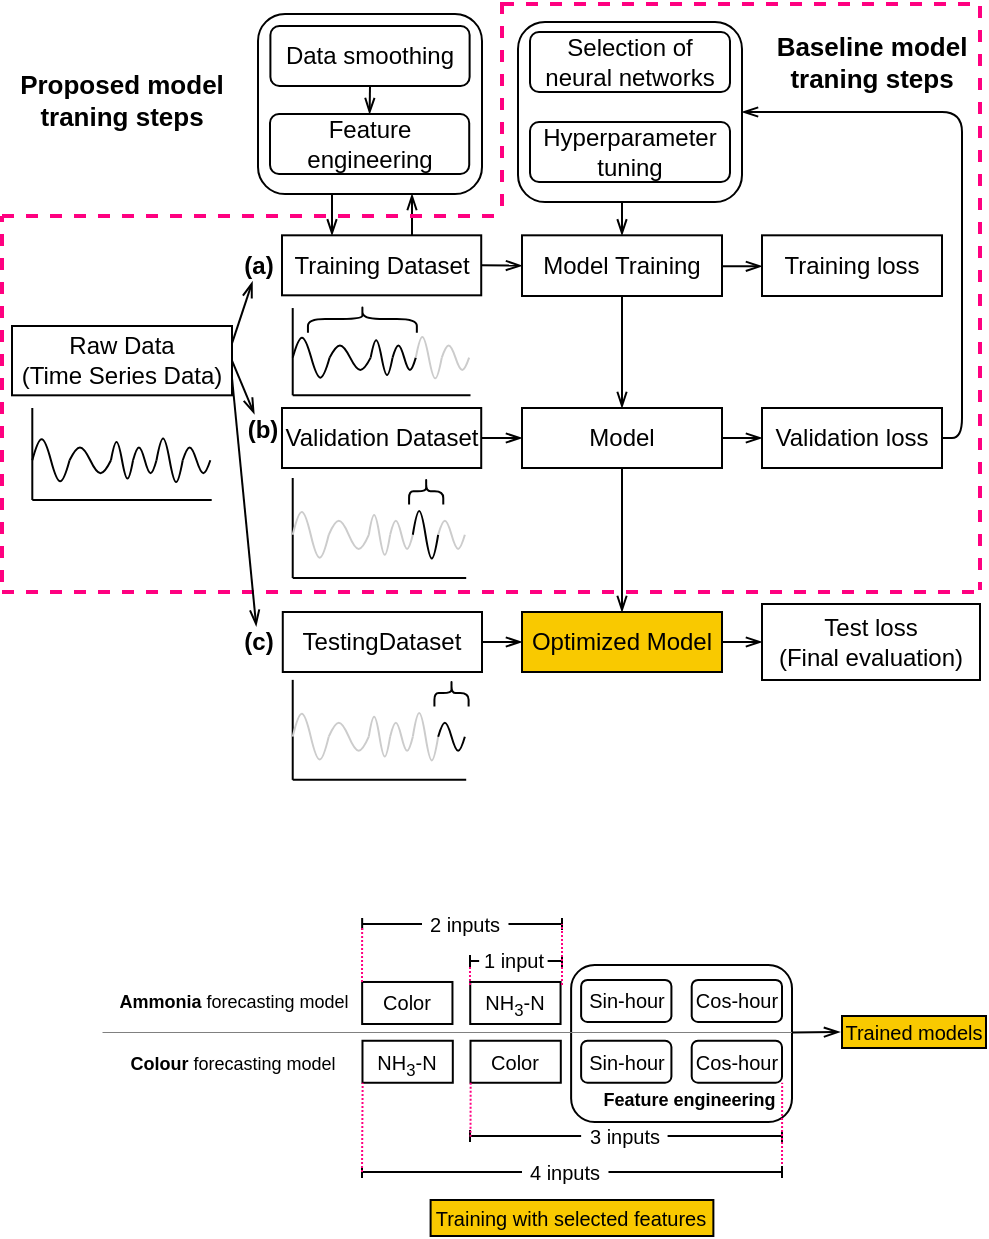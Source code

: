 <mxfile>
    <diagram id="SH4pBPP4Saam_mVnqLZr" name="Page-1">
        <mxGraphModel dx="720" dy="537" grid="0" gridSize="10" guides="1" tooltips="1" connect="1" arrows="1" fold="1" page="1" pageScale="1" pageWidth="1169" pageHeight="827" background="#ffffff" math="0" shadow="0">
            <root>
                <mxCell id="0"/>
                <mxCell id="1" parent="0"/>
                <mxCell id="212" value="" style="rounded=1;whiteSpace=wrap;html=1;fontSize=9;fontColor=#000000;strokeColor=#000000;fillColor=none;" vertex="1" parent="1">
                    <mxGeometry x="314.56" y="604.5" width="110.44" height="78.5" as="geometry"/>
                </mxCell>
                <mxCell id="136" value="" style="rounded=1;whiteSpace=wrap;html=1;fontColor=#000000;strokeColor=#000000;fillColor=none;" parent="1" vertex="1">
                    <mxGeometry x="158" y="129" width="112" height="90" as="geometry"/>
                </mxCell>
                <mxCell id="137" value="" style="rounded=1;whiteSpace=wrap;html=1;fontColor=#000000;strokeColor=#000000;fillColor=none;" parent="1" vertex="1">
                    <mxGeometry x="288" y="133" width="112" height="90" as="geometry"/>
                </mxCell>
                <mxCell id="71" value="Selection of neural networks" style="whiteSpace=wrap;html=1;fontColor=#000000;strokeColor=#000000;fillColor=none;rounded=1;" parent="1" vertex="1">
                    <mxGeometry x="294" y="138" width="100" height="30" as="geometry"/>
                </mxCell>
                <mxCell id="85" value="&lt;p&gt;&lt;/p&gt;&lt;span style=&quot;line-height: 1.2&quot;&gt;Hyperparameter tuning&lt;br&gt;&lt;/span&gt;&lt;p&gt;&lt;/p&gt;" style="whiteSpace=wrap;html=1;fontColor=#000000;strokeColor=#000000;fillColor=none;align=center;rounded=1;" parent="1" vertex="1">
                    <mxGeometry x="294" y="183" width="100" height="30" as="geometry"/>
                </mxCell>
                <mxCell id="160" style="edgeStyle=none;html=1;exitX=0.5;exitY=1;exitDx=0;exitDy=0;entryX=0.5;entryY=0;entryDx=0;entryDy=0;fillColor=#a20025;strokeColor=#000000;endArrow=openThin;endFill=0;" parent="1" source="86" target="87" edge="1">
                    <mxGeometry relative="1" as="geometry"/>
                </mxCell>
                <mxCell id="86" value="Model Training" style="rounded=0;whiteSpace=wrap;html=1;fontColor=#000000;strokeColor=#000000;fillColor=none;" parent="1" vertex="1">
                    <mxGeometry x="290" y="239.66" width="100" height="30.34" as="geometry"/>
                </mxCell>
                <mxCell id="114" style="edgeStyle=none;html=1;exitX=1;exitY=0.5;exitDx=0;exitDy=0;entryX=0;entryY=0.5;entryDx=0;entryDy=0;fontColor=#000000;strokeColor=#000000;endArrow=openThin;endFill=0;" parent="1" source="87" target="88" edge="1">
                    <mxGeometry relative="1" as="geometry"/>
                </mxCell>
                <mxCell id="119" style="edgeStyle=none;html=1;exitX=0.5;exitY=1;exitDx=0;exitDy=0;entryX=0.5;entryY=0;entryDx=0;entryDy=0;fontColor=#000000;strokeColor=#000000;endArrow=openThin;endFill=0;" parent="1" source="87" target="118" edge="1">
                    <mxGeometry relative="1" as="geometry"/>
                </mxCell>
                <mxCell id="87" value="Model" style="rounded=0;whiteSpace=wrap;html=1;fontColor=#000000;strokeColor=#000000;fillColor=none;" parent="1" vertex="1">
                    <mxGeometry x="290" y="326" width="100" height="30" as="geometry"/>
                </mxCell>
                <mxCell id="117" style="edgeStyle=none;html=1;exitX=1;exitY=0.5;exitDx=0;exitDy=0;fontColor=#000000;strokeColor=#000000;endArrow=openThin;endFill=0;" parent="1" source="88" target="137" edge="1">
                    <mxGeometry relative="1" as="geometry">
                        <Array as="points">
                            <mxPoint x="510" y="341"/>
                            <mxPoint x="510" y="178"/>
                        </Array>
                        <mxPoint x="400" y="165" as="targetPoint"/>
                    </mxGeometry>
                </mxCell>
                <mxCell id="88" value="Validation loss" style="rounded=0;whiteSpace=wrap;html=1;fontColor=#000000;strokeColor=#000000;fillColor=none;" parent="1" vertex="1">
                    <mxGeometry x="410" y="326" width="90" height="30" as="geometry"/>
                </mxCell>
                <mxCell id="89" value="Training loss" style="rounded=0;whiteSpace=wrap;html=1;fontColor=#000000;strokeColor=#000000;fillColor=none;" parent="1" vertex="1">
                    <mxGeometry x="410" y="239.66" width="90" height="30.34" as="geometry"/>
                </mxCell>
                <mxCell id="99" value="" style="group" parent="1" vertex="1" connectable="0">
                    <mxGeometry x="175.36" y="361" width="88.89" height="50" as="geometry"/>
                </mxCell>
                <mxCell id="44" value="" style="endArrow=none;html=1;fontColor=#000000;strokeColor=#000000;" parent="99" edge="1">
                    <mxGeometry width="50" height="50" relative="1" as="geometry">
                        <mxPoint y="50" as="sourcePoint"/>
                        <mxPoint as="targetPoint"/>
                    </mxGeometry>
                </mxCell>
                <mxCell id="45" value="" style="endArrow=none;html=1;fontColor=#000000;strokeColor=#000000;" parent="99" edge="1">
                    <mxGeometry width="50" height="50" relative="1" as="geometry">
                        <mxPoint x="86.738" y="50" as="sourcePoint"/>
                        <mxPoint y="50" as="targetPoint"/>
                    </mxGeometry>
                </mxCell>
                <mxCell id="98" value="" style="group" parent="99" vertex="1" connectable="0">
                    <mxGeometry y="1.103" width="88.89" height="43.191" as="geometry"/>
                </mxCell>
                <mxCell id="46" value="" style="pointerEvents=1;verticalLabelPosition=bottom;shadow=0;dashed=0;align=center;html=1;verticalAlign=top;shape=mxgraph.electrical.waveforms.sine_wave;fontColor=#000000;strokeColor=#CCCCCC;fillColor=none;" parent="98" vertex="1">
                    <mxGeometry y="12.022" width="18.015" height="30.625" as="geometry"/>
                </mxCell>
                <mxCell id="47" value="" style="pointerEvents=1;verticalLabelPosition=bottom;shadow=0;dashed=0;align=center;html=1;verticalAlign=top;shape=mxgraph.electrical.waveforms.sine_wave;fontColor=#000000;strokeColor=#CCCCCC;fillColor=none;" parent="98" vertex="1">
                    <mxGeometry x="18.015" y="17.959" width="20.017" height="18.75" as="geometry"/>
                </mxCell>
                <mxCell id="48" value="" style="pointerEvents=1;verticalLabelPosition=bottom;shadow=0;dashed=0;align=center;html=1;verticalAlign=top;shape=mxgraph.electrical.waveforms.sine_wave;fontColor=#000000;strokeColor=#CCCCCC;fillColor=none;" parent="98" vertex="1">
                    <mxGeometry x="38.031" y="14.053" width="10.675" height="26.562" as="geometry"/>
                </mxCell>
                <mxCell id="49" value="" style="pointerEvents=1;verticalLabelPosition=bottom;shadow=0;dashed=0;align=center;html=1;verticalAlign=top;shape=mxgraph.electrical.waveforms.sine_wave;fontColor=#000000;strokeColor=#CCCCCC;fillColor=none;" parent="98" vertex="1">
                    <mxGeometry x="48.707" y="17.959" width="11.343" height="18.75" as="geometry"/>
                </mxCell>
                <mxCell id="50" value="" style="pointerEvents=1;verticalLabelPosition=bottom;shadow=0;dashed=0;align=center;html=1;verticalAlign=top;shape=mxgraph.electrical.waveforms.sine_wave;fontColor=#000000;strokeColor=#000000;fillColor=none;" parent="98" vertex="1">
                    <mxGeometry x="60.05" y="11.472" width="12.677" height="31.719" as="geometry"/>
                </mxCell>
                <mxCell id="51" value="" style="pointerEvents=1;verticalLabelPosition=bottom;shadow=0;dashed=0;align=center;html=1;verticalAlign=top;shape=mxgraph.electrical.waveforms.sine_wave;fontColor=#000000;strokeColor=#CCCCCC;fillColor=none;" parent="98" vertex="1">
                    <mxGeometry x="72.727" y="17.959" width="13.344" height="18.75" as="geometry"/>
                </mxCell>
                <mxCell id="57" value="" style="shape=curlyBracket;whiteSpace=wrap;html=1;rounded=1;fontColor=#000000;strokeColor=#000000;fillColor=none;rotation=90;" parent="98" vertex="1">
                    <mxGeometry x="60.054" y="-3.037" width="13.344" height="17.094" as="geometry"/>
                </mxCell>
                <mxCell id="101" value="" style="group" parent="1" vertex="1" connectable="0">
                    <mxGeometry x="170.0" y="239.66" width="99.61" height="80" as="geometry"/>
                </mxCell>
                <mxCell id="73" value="" style="group" parent="101" vertex="1" connectable="0">
                    <mxGeometry x="5.36" y="20" width="88.89" height="60" as="geometry"/>
                </mxCell>
                <mxCell id="92" value="" style="group" parent="73" vertex="1" connectable="0">
                    <mxGeometry y="16.364" width="88.89" height="43.636" as="geometry"/>
                </mxCell>
                <mxCell id="26" value="" style="endArrow=none;html=1;fontColor=#000000;strokeColor=#000000;" parent="92" edge="1">
                    <mxGeometry width="50" height="50" relative="1" as="geometry">
                        <mxPoint y="43.636" as="sourcePoint"/>
                        <mxPoint y="1.938e-15" as="targetPoint"/>
                    </mxGeometry>
                </mxCell>
                <mxCell id="27" value="" style="endArrow=none;html=1;fontColor=#000000;strokeColor=#000000;" parent="92" edge="1">
                    <mxGeometry width="50" height="50" relative="1" as="geometry">
                        <mxPoint x="88.89" y="43.636" as="sourcePoint"/>
                        <mxPoint y="43.636" as="targetPoint"/>
                    </mxGeometry>
                </mxCell>
                <mxCell id="37" value="" style="pointerEvents=1;verticalLabelPosition=bottom;shadow=0;dashed=0;align=center;html=1;verticalAlign=top;shape=mxgraph.electrical.waveforms.sine_wave;fontColor=#000000;strokeColor=#000000;fillColor=none;" parent="92" vertex="1">
                    <mxGeometry y="11.455" width="18.462" height="26.727" as="geometry"/>
                </mxCell>
                <mxCell id="39" value="" style="pointerEvents=1;verticalLabelPosition=bottom;shadow=0;dashed=0;align=center;html=1;verticalAlign=top;shape=mxgraph.electrical.waveforms.sine_wave;fontColor=#000000;strokeColor=#000000;fillColor=none;" parent="92" vertex="1">
                    <mxGeometry x="18.462" y="16.636" width="20.513" height="16.364" as="geometry"/>
                </mxCell>
                <mxCell id="40" value="" style="pointerEvents=1;verticalLabelPosition=bottom;shadow=0;dashed=0;align=center;html=1;verticalAlign=top;shape=mxgraph.electrical.waveforms.sine_wave;fontColor=#000000;strokeColor=#000000;fillColor=none;" parent="92" vertex="1">
                    <mxGeometry x="38.975" y="13.227" width="10.94" height="23.182" as="geometry"/>
                </mxCell>
                <mxCell id="41" value="" style="pointerEvents=1;verticalLabelPosition=bottom;shadow=0;dashed=0;align=center;html=1;verticalAlign=top;shape=mxgraph.electrical.waveforms.sine_wave;fontColor=#000000;strokeColor=#000000;fillColor=none;" parent="92" vertex="1">
                    <mxGeometry x="49.915" y="16.636" width="11.624" height="16.364" as="geometry"/>
                </mxCell>
                <mxCell id="42" value="" style="pointerEvents=1;verticalLabelPosition=bottom;shadow=0;dashed=0;align=center;html=1;verticalAlign=top;shape=mxgraph.electrical.waveforms.sine_wave;fontColor=#000000;strokeColor=#CCCCCC;fillColor=none;" parent="92" vertex="1">
                    <mxGeometry x="61.539" y="10.975" width="12.992" height="27.682" as="geometry"/>
                </mxCell>
                <mxCell id="43" value="" style="pointerEvents=1;verticalLabelPosition=bottom;shadow=0;dashed=0;align=center;html=1;verticalAlign=top;shape=mxgraph.electrical.waveforms.sine_wave;fontColor=#000000;strokeColor=#CCCCCC;fillColor=none;" parent="92" vertex="1">
                    <mxGeometry x="74.531" y="16.636" width="13.675" height="16.364" as="geometry"/>
                </mxCell>
                <mxCell id="55" value="" style="shape=curlyBracket;whiteSpace=wrap;html=1;rounded=1;fontColor=#000000;strokeColor=#000000;fillColor=none;rotation=90;" parent="92" vertex="1">
                    <mxGeometry x="28" y="-21.77" width="13.68" height="54.45" as="geometry"/>
                </mxCell>
                <mxCell id="96" value="Training Dataset" style="rounded=0;whiteSpace=wrap;html=1;fontColor=#000000;strokeColor=#000000;fillColor=none;" parent="101" vertex="1">
                    <mxGeometry width="99.61" height="30" as="geometry"/>
                </mxCell>
                <mxCell id="109" style="edgeStyle=none;html=1;exitX=1;exitY=0.5;exitDx=0;exitDy=0;entryX=0;entryY=0.5;entryDx=0;entryDy=0;fontColor=#000000;strokeColor=#000000;endArrow=openThin;endFill=0;" parent="1" source="103" target="87" edge="1">
                    <mxGeometry relative="1" as="geometry"/>
                </mxCell>
                <mxCell id="103" value="Validation Dataset" style="rounded=0;whiteSpace=wrap;html=1;fontColor=#000000;strokeColor=#000000;fillColor=none;" parent="1" vertex="1">
                    <mxGeometry x="170.0" y="326" width="99.61" height="30" as="geometry"/>
                </mxCell>
                <mxCell id="94" value="" style="group" parent="1" vertex="1" connectable="0">
                    <mxGeometry x="45.15" y="326" width="89.7" height="46" as="geometry"/>
                </mxCell>
                <mxCell id="58" value="" style="endArrow=none;html=1;fontColor=#000000;strokeColor=#000000;" parent="94" edge="1">
                    <mxGeometry width="50" height="50" relative="1" as="geometry">
                        <mxPoint y="46" as="sourcePoint"/>
                        <mxPoint as="targetPoint"/>
                    </mxGeometry>
                </mxCell>
                <mxCell id="59" value="" style="endArrow=none;html=1;fontColor=#000000;strokeColor=#000000;" parent="94" edge="1">
                    <mxGeometry width="50" height="50" relative="1" as="geometry">
                        <mxPoint x="89.7" y="46" as="sourcePoint"/>
                        <mxPoint y="46" as="targetPoint"/>
                    </mxGeometry>
                </mxCell>
                <mxCell id="60" value="" style="pointerEvents=1;verticalLabelPosition=bottom;shadow=0;dashed=0;align=center;html=1;verticalAlign=top;shape=mxgraph.electrical.waveforms.sine_wave;fontColor=#000000;strokeColor=#000000;fillColor=none;" parent="94" vertex="1">
                    <mxGeometry y="12.075" width="18.63" height="28.175" as="geometry"/>
                </mxCell>
                <mxCell id="61" value="" style="pointerEvents=1;verticalLabelPosition=bottom;shadow=0;dashed=0;align=center;html=1;verticalAlign=top;shape=mxgraph.electrical.waveforms.sine_wave;fontColor=#000000;strokeColor=#000000;fillColor=none;" parent="94" vertex="1">
                    <mxGeometry x="18.63" y="17.538" width="20.7" height="17.25" as="geometry"/>
                </mxCell>
                <mxCell id="62" value="" style="pointerEvents=1;verticalLabelPosition=bottom;shadow=0;dashed=0;align=center;html=1;verticalAlign=top;shape=mxgraph.electrical.waveforms.sine_wave;fontColor=#000000;strokeColor=#000000;fillColor=none;" parent="94" vertex="1">
                    <mxGeometry x="39.33" y="13.944" width="11.04" height="24.438" as="geometry"/>
                </mxCell>
                <mxCell id="63" value="" style="pointerEvents=1;verticalLabelPosition=bottom;shadow=0;dashed=0;align=center;html=1;verticalAlign=top;shape=mxgraph.electrical.waveforms.sine_wave;fontColor=#000000;strokeColor=#000000;fillColor=none;" parent="94" vertex="1">
                    <mxGeometry x="50.37" y="17.538" width="11.73" height="17.25" as="geometry"/>
                </mxCell>
                <mxCell id="64" value="" style="pointerEvents=1;verticalLabelPosition=bottom;shadow=0;dashed=0;align=center;html=1;verticalAlign=top;shape=mxgraph.electrical.waveforms.sine_wave;fontColor=#000000;strokeColor=#000000;fillColor=none;" parent="94" vertex="1">
                    <mxGeometry x="62.1" y="11.569" width="13.11" height="29.181" as="geometry"/>
                </mxCell>
                <mxCell id="65" value="" style="pointerEvents=1;verticalLabelPosition=bottom;shadow=0;dashed=0;align=center;html=1;verticalAlign=top;shape=mxgraph.electrical.waveforms.sine_wave;fontColor=#000000;strokeColor=#000000;fillColor=none;" parent="94" vertex="1">
                    <mxGeometry x="75.21" y="17.538" width="13.8" height="17.25" as="geometry"/>
                </mxCell>
                <mxCell id="106" style="edgeStyle=none;html=1;exitX=1;exitY=0.5;exitDx=0;exitDy=0;fontColor=#000000;strokeColor=#000000;endArrow=openThin;endFill=0;" parent="1" source="104" target="260" edge="1">
                    <mxGeometry relative="1" as="geometry"/>
                </mxCell>
                <mxCell id="107" style="edgeStyle=none;html=1;exitX=1;exitY=0.25;exitDx=0;exitDy=0;fontColor=#000000;strokeColor=#000000;endArrow=openThin;endFill=0;" parent="1" source="104" target="255" edge="1">
                    <mxGeometry relative="1" as="geometry"/>
                </mxCell>
                <mxCell id="104" value="&lt;span&gt;Raw Data&lt;/span&gt;&lt;br&gt;&lt;span&gt;(Time Series Data)&lt;/span&gt;" style="rounded=0;whiteSpace=wrap;html=1;fontColor=#000000;strokeColor=#000000;fillColor=none;" parent="1" vertex="1">
                    <mxGeometry x="35" y="285" width="110" height="34.66" as="geometry"/>
                </mxCell>
                <mxCell id="108" style="edgeStyle=none;html=1;exitX=1;exitY=0.5;exitDx=0;exitDy=0;entryX=0;entryY=0.5;entryDx=0;entryDy=0;fontColor=#000000;strokeColor=#000000;endArrow=openThin;endFill=0;" parent="1" source="96" target="86" edge="1">
                    <mxGeometry relative="1" as="geometry"/>
                </mxCell>
                <mxCell id="112" style="edgeStyle=none;html=1;entryX=0.5;entryY=0;entryDx=0;entryDy=0;fontColor=#000000;strokeColor=#000000;endArrow=openThin;endFill=0;" parent="1" target="86" edge="1">
                    <mxGeometry relative="1" as="geometry">
                        <mxPoint x="340" y="223" as="sourcePoint"/>
                    </mxGeometry>
                </mxCell>
                <mxCell id="118" value="Optimized Model" style="rounded=0;whiteSpace=wrap;html=1;fontColor=#000000;strokeColor=#000000;fillColor=#F9C900;" parent="1" vertex="1">
                    <mxGeometry x="290" y="428" width="100" height="30" as="geometry"/>
                </mxCell>
                <mxCell id="173" style="edgeStyle=none;html=1;exitX=0.5;exitY=1;exitDx=0;exitDy=0;entryX=0.5;entryY=0;entryDx=0;entryDy=0;fontSize=13;fontColor=#000000;strokeColor=#000000;strokeWidth=1;endArrow=openThin;endFill=0;" edge="1" parent="1" source="134" target="135">
                    <mxGeometry relative="1" as="geometry"/>
                </mxCell>
                <mxCell id="134" value="Data smoothing" style="rounded=1;whiteSpace=wrap;html=1;fontColor=#000000;strokeColor=#000000;fillColor=none;" parent="1" vertex="1">
                    <mxGeometry x="164.2" y="135" width="99.61" height="30" as="geometry"/>
                </mxCell>
                <mxCell id="135" value="Feature engineering" style="rounded=1;whiteSpace=wrap;html=1;fontColor=#000000;strokeColor=#000000;fillColor=none;" parent="1" vertex="1">
                    <mxGeometry x="164.0" y="179" width="99.61" height="30" as="geometry"/>
                </mxCell>
                <mxCell id="140" style="edgeStyle=none;html=1;entryX=0.5;entryY=0;entryDx=0;entryDy=0;fontColor=#000000;strokeColor=#000000;endArrow=openThin;endFill=0;" parent="1" edge="1">
                    <mxGeometry relative="1" as="geometry">
                        <mxPoint x="195" y="219" as="sourcePoint"/>
                        <mxPoint x="195" y="239.66" as="targetPoint"/>
                    </mxGeometry>
                </mxCell>
                <mxCell id="141" style="edgeStyle=none;html=1;entryX=0.5;entryY=0;entryDx=0;entryDy=0;fontColor=#000000;strokeColor=#000000;startArrow=openThin;startFill=0;endArrow=none;endFill=0;" parent="1" edge="1">
                    <mxGeometry relative="1" as="geometry">
                        <mxPoint x="235" y="219" as="sourcePoint"/>
                        <mxPoint x="235" y="239.66" as="targetPoint"/>
                    </mxGeometry>
                </mxCell>
                <mxCell id="142" value="&lt;font style=&quot;font-size: 10px&quot;&gt;Color&lt;/font&gt;" style="rounded=0;whiteSpace=wrap;html=1;fontColor=#000000;strokeColor=#000000;fillColor=none;" parent="1" vertex="1">
                    <mxGeometry x="210.08" y="612.99" width="45.15" height="21.01" as="geometry"/>
                </mxCell>
                <mxCell id="143" value="&lt;font style=&quot;font-size: 10px&quot;&gt;NH&lt;sub&gt;3&lt;/sub&gt;-N&lt;/font&gt;" style="rounded=0;whiteSpace=wrap;html=1;fontColor=#000000;strokeColor=#000000;fillColor=none;" parent="1" vertex="1">
                    <mxGeometry x="264.12" y="612.99" width="45.16" height="21.01" as="geometry"/>
                </mxCell>
                <mxCell id="144" value="&lt;font style=&quot;font-size: 10px&quot;&gt;Sin-hour&lt;/font&gt;" style="rounded=1;whiteSpace=wrap;html=1;fontColor=#000000;strokeColor=#000000;fillColor=none;" parent="1" vertex="1">
                    <mxGeometry x="319.56" y="611.99" width="45.15" height="21.01" as="geometry"/>
                </mxCell>
                <mxCell id="145" value="&lt;font style=&quot;font-size: 10px&quot;&gt;Cos-hour&lt;/font&gt;" style="rounded=1;whiteSpace=wrap;html=1;fontColor=#000000;strokeColor=#000000;fillColor=none;" parent="1" vertex="1">
                    <mxGeometry x="374.85" y="611.99" width="45.15" height="21.01" as="geometry"/>
                </mxCell>
                <mxCell id="157" value="&lt;font style=&quot;font-size: 10px&quot;&gt;Training with selected features&lt;/font&gt;" style="rounded=0;whiteSpace=wrap;html=1;fontColor=#000000;strokeColor=#000000;fillColor=#F9C900;" parent="1" vertex="1">
                    <mxGeometry x="244.3" y="722" width="141.39" height="18" as="geometry"/>
                </mxCell>
                <mxCell id="161" value="&lt;b&gt;&lt;font style=&quot;font-size: 13px&quot;&gt;Baseline model traning steps&lt;/font&gt;&lt;/b&gt;" style="rounded=0;whiteSpace=wrap;html=1;fontColor=#000000;strokeColor=none;fillColor=none;" vertex="1" parent="1">
                    <mxGeometry x="409.5" y="138" width="110" height="30" as="geometry"/>
                </mxCell>
                <mxCell id="163" value="" style="endArrow=none;html=1;fontColor=#000000;strokeColor=#FF0080;dashed=1;fillColor=#008a00;strokeWidth=2;" edge="1" parent="1">
                    <mxGeometry width="50" height="50" relative="1" as="geometry">
                        <mxPoint x="30" y="413" as="sourcePoint"/>
                        <mxPoint x="30" y="230" as="targetPoint"/>
                    </mxGeometry>
                </mxCell>
                <mxCell id="164" value="" style="endArrow=none;html=1;fontColor=#000000;strokeColor=#FF0080;dashed=1;fillColor=#008a00;strokeWidth=2;" edge="1" parent="1">
                    <mxGeometry width="50" height="50" relative="1" as="geometry">
                        <mxPoint x="30" y="418" as="sourcePoint"/>
                        <mxPoint x="520" y="418" as="targetPoint"/>
                    </mxGeometry>
                </mxCell>
                <mxCell id="165" value="" style="endArrow=none;html=1;fontColor=#000000;strokeColor=#FF0080;dashed=1;fillColor=#008a00;strokeWidth=2;" edge="1" parent="1">
                    <mxGeometry width="50" height="50" relative="1" as="geometry">
                        <mxPoint x="519" y="125" as="sourcePoint"/>
                        <mxPoint x="519" y="417" as="targetPoint"/>
                    </mxGeometry>
                </mxCell>
                <mxCell id="166" value="" style="endArrow=none;html=1;fontColor=#000000;strokeColor=#FF0080;dashed=1;fillColor=#008a00;strokeWidth=2;" edge="1" parent="1">
                    <mxGeometry width="50" height="50" relative="1" as="geometry">
                        <mxPoint x="280" y="124" as="sourcePoint"/>
                        <mxPoint x="520" y="124" as="targetPoint"/>
                    </mxGeometry>
                </mxCell>
                <mxCell id="167" value="" style="endArrow=none;html=1;fontColor=#000000;strokeColor=#FF0080;dashed=1;fillColor=#008a00;strokeWidth=2;" edge="1" parent="1">
                    <mxGeometry width="50" height="50" relative="1" as="geometry">
                        <mxPoint x="280" y="123" as="sourcePoint"/>
                        <mxPoint x="280" y="228" as="targetPoint"/>
                    </mxGeometry>
                </mxCell>
                <mxCell id="168" value="" style="endArrow=none;html=1;fontColor=#000000;strokeColor=#FF0080;dashed=1;fillColor=#008a00;strokeWidth=2;" edge="1" parent="1">
                    <mxGeometry width="50" height="50" relative="1" as="geometry">
                        <mxPoint x="30" y="230.0" as="sourcePoint"/>
                        <mxPoint x="280" y="230" as="targetPoint"/>
                    </mxGeometry>
                </mxCell>
                <mxCell id="176" style="edgeStyle=none;html=1;exitX=1;exitY=0.5;exitDx=0;exitDy=0;entryX=0;entryY=0.5;entryDx=0;entryDy=0;fontColor=#000000;strokeColor=#000000;endArrow=openThin;endFill=0;" edge="1" parent="1">
                    <mxGeometry relative="1" as="geometry">
                        <mxPoint x="390" y="255.17" as="sourcePoint"/>
                        <mxPoint x="410" y="255.17" as="targetPoint"/>
                    </mxGeometry>
                </mxCell>
                <mxCell id="185" value="&lt;b&gt;&lt;font style=&quot;font-size: 13px&quot;&gt;Proposed model traning steps&lt;/font&gt;&lt;/b&gt;" style="rounded=0;whiteSpace=wrap;html=1;fontColor=#000000;strokeColor=none;fillColor=none;" vertex="1" parent="1">
                    <mxGeometry x="35" y="157" width="110" height="30" as="geometry"/>
                </mxCell>
                <mxCell id="186" value="&lt;font style=&quot;font-size: 10px&quot;&gt;Color&lt;/font&gt;" style="rounded=0;whiteSpace=wrap;html=1;fontColor=#000000;strokeColor=#000000;fillColor=none;" vertex="1" parent="1">
                    <mxGeometry x="264.25" y="642.38" width="45.15" height="21" as="geometry"/>
                </mxCell>
                <mxCell id="187" value="&lt;font style=&quot;font-size: 10px&quot;&gt;NH&lt;sub&gt;3&lt;/sub&gt;-N&lt;/font&gt;" style="rounded=0;whiteSpace=wrap;html=1;fontColor=#000000;strokeColor=#000000;fillColor=none;" vertex="1" parent="1">
                    <mxGeometry x="210.24" y="642.38" width="45.16" height="21" as="geometry"/>
                </mxCell>
                <mxCell id="188" value="&lt;font style=&quot;font-size: 10px&quot;&gt;Sin-hour&lt;/font&gt;" style="rounded=1;whiteSpace=wrap;html=1;fontColor=#000000;strokeColor=#000000;fillColor=none;" vertex="1" parent="1">
                    <mxGeometry x="319.56" y="642.38" width="45.15" height="21" as="geometry"/>
                </mxCell>
                <mxCell id="189" value="&lt;font style=&quot;font-size: 10px&quot;&gt;Cos-hour&lt;/font&gt;" style="rounded=1;whiteSpace=wrap;html=1;fontColor=#000000;strokeColor=#000000;fillColor=none;" vertex="1" parent="1">
                    <mxGeometry x="374.85" y="642.38" width="45.15" height="21" as="geometry"/>
                </mxCell>
                <mxCell id="219" style="edgeStyle=none;html=1;exitX=0;exitY=0.5;exitDx=0;exitDy=0;exitPerimeter=0;dashed=1;dashPattern=1 1;fontSize=9;fontColor=#000000;startArrow=openThin;startFill=0;endArrow=openThin;endFill=0;strokeColor=#FF0080;strokeWidth=1;" edge="1" parent="1">
                    <mxGeometry relative="1" as="geometry">
                        <mxPoint x="261.857" y="677.143" as="targetPoint"/>
                        <mxPoint x="262.12" y="677.25" as="sourcePoint"/>
                    </mxGeometry>
                </mxCell>
                <mxCell id="191" value="" style="shape=crossbar;whiteSpace=wrap;html=1;rounded=1;fontSize=10;fontColor=#000000;strokeColor=#000000;" vertex="1" parent="1">
                    <mxGeometry x="264" y="687" width="156" height="6" as="geometry"/>
                </mxCell>
                <mxCell id="192" value="" style="shape=crossbar;whiteSpace=wrap;html=1;rounded=1;fontSize=10;fontColor=#000000;strokeColor=#000000;" vertex="1" parent="1">
                    <mxGeometry x="264" y="599.5" width="46" height="6" as="geometry"/>
                </mxCell>
                <mxCell id="193" value="&lt;font style=&quot;font-size: 9px&quot;&gt;&lt;b&gt;Ammonia&lt;/b&gt; forecasting model&lt;/font&gt;" style="rounded=0;whiteSpace=wrap;html=1;fontColor=#000000;strokeColor=none;fillColor=none;" vertex="1" parent="1">
                    <mxGeometry x="86.5" y="612.49" width="117.85" height="20.01" as="geometry"/>
                </mxCell>
                <mxCell id="194" value="&lt;font style=&quot;font-size: 9px&quot;&gt;&lt;b&gt;Colour&lt;/b&gt; forecasting model&lt;/font&gt;" style="rounded=0;whiteSpace=wrap;html=1;fontColor=#000000;strokeColor=none;fillColor=none;" vertex="1" parent="1">
                    <mxGeometry x="87" y="643.88" width="116.85" height="18" as="geometry"/>
                </mxCell>
                <mxCell id="198" value="" style="shape=crossbar;whiteSpace=wrap;html=1;rounded=1;fontSize=10;fontColor=#000000;strokeColor=#000000;" vertex="1" parent="1">
                    <mxGeometry x="210.08" y="581" width="99.92" height="6" as="geometry"/>
                </mxCell>
                <mxCell id="200" value="&lt;font style=&quot;font-size: 10px&quot;&gt;1 input&lt;/font&gt;" style="rounded=1;whiteSpace=wrap;html=1;fontColor=#000000;strokeColor=none;fillColor=#FFFFFF;fontSize=10;" vertex="1" parent="1">
                    <mxGeometry x="268.58" y="596.5" width="34.24" height="10" as="geometry"/>
                </mxCell>
                <mxCell id="201" value="&lt;font style=&quot;font-size: 10px&quot;&gt;3 inputs&lt;/font&gt;" style="rounded=1;whiteSpace=wrap;html=1;fontColor=#000000;strokeColor=none;fillColor=#FFFFFF;fontSize=10;" vertex="1" parent="1">
                    <mxGeometry x="319.56" y="685" width="43.24" height="10" as="geometry"/>
                </mxCell>
                <mxCell id="202" value="&lt;font style=&quot;font-size: 10px&quot;&gt;2 inputs&lt;/font&gt;" style="rounded=1;whiteSpace=wrap;html=1;fontColor=#000000;strokeColor=none;fillColor=#FFFFFF;fontSize=10;" vertex="1" parent="1">
                    <mxGeometry x="240" y="579" width="43.24" height="10" as="geometry"/>
                </mxCell>
                <mxCell id="203" value="" style="endArrow=none;html=1;strokeWidth=1;fontSize=10;fontColor=#000000;entryX=0;entryY=0.5;entryDx=0;entryDy=0;entryPerimeter=0;strokeColor=#FF0080;fillColor=#d80073;dashed=1;dashPattern=1 1;" edge="1" parent="1">
                    <mxGeometry width="50" height="50" relative="1" as="geometry">
                        <mxPoint x="210" y="613" as="sourcePoint"/>
                        <mxPoint x="210.08" y="586.0" as="targetPoint"/>
                    </mxGeometry>
                </mxCell>
                <mxCell id="205" value="" style="endArrow=none;html=1;strokeWidth=1;fontSize=10;fontColor=#000000;strokeColor=#FF0080;fillColor=#d80073;dashed=1;dashPattern=1 1;entryX=1;entryY=0.5;entryDx=0;entryDy=0;entryPerimeter=0;" edge="1" parent="1" target="198">
                    <mxGeometry width="50" height="50" relative="1" as="geometry">
                        <mxPoint x="310" y="614.5" as="sourcePoint"/>
                        <mxPoint x="310" y="604.5" as="targetPoint"/>
                    </mxGeometry>
                </mxCell>
                <mxCell id="211" value="&lt;font style=&quot;font-size: 9px&quot;&gt;&lt;b&gt;Feature engineering&amp;nbsp;&lt;/b&gt;&lt;/font&gt;" style="rounded=0;whiteSpace=wrap;html=1;fontColor=#000000;strokeColor=none;fillColor=none;" vertex="1" parent="1">
                    <mxGeometry x="327.78" y="666.25" width="94.22" height="10" as="geometry"/>
                </mxCell>
                <mxCell id="220" value="" style="endArrow=none;html=1;strokeWidth=1;fontSize=10;fontColor=#000000;entryX=0;entryY=0.5;entryDx=0;entryDy=0;entryPerimeter=0;strokeColor=#FF0080;fillColor=#d80073;dashed=1;dashPattern=1 1;" edge="1" parent="1">
                    <mxGeometry width="50" height="50" relative="1" as="geometry">
                        <mxPoint x="264.25" y="690.38" as="sourcePoint"/>
                        <mxPoint x="264.33" y="663.38" as="targetPoint"/>
                    </mxGeometry>
                </mxCell>
                <mxCell id="222" value="" style="endArrow=none;html=1;strokeWidth=1;fontSize=10;fontColor=#000000;strokeColor=#FF0080;fillColor=#d80073;dashed=1;dashPattern=1 1;" edge="1" parent="1">
                    <mxGeometry width="50" height="50" relative="1" as="geometry">
                        <mxPoint x="264" y="614.5" as="sourcePoint"/>
                        <mxPoint x="264" y="604.5" as="targetPoint"/>
                    </mxGeometry>
                </mxCell>
                <mxCell id="224" value="" style="endArrow=none;html=1;strokeWidth=1;fontSize=10;fontColor=#000000;entryX=0;entryY=0.5;entryDx=0;entryDy=0;entryPerimeter=0;strokeColor=#FF0080;fillColor=#d80073;dashed=1;dashPattern=1 1;exitX=1;exitY=0.5;exitDx=0;exitDy=0;exitPerimeter=0;" edge="1" parent="1" source="226">
                    <mxGeometry width="50" height="50" relative="1" as="geometry">
                        <mxPoint x="420" y="713" as="sourcePoint"/>
                        <mxPoint x="420.08" y="663.38" as="targetPoint"/>
                    </mxGeometry>
                </mxCell>
                <mxCell id="226" value="" style="shape=crossbar;whiteSpace=wrap;html=1;rounded=1;fontSize=10;fontColor=#000000;strokeColor=#000000;" vertex="1" parent="1">
                    <mxGeometry x="210" y="705" width="210" height="6" as="geometry"/>
                </mxCell>
                <mxCell id="225" value="&lt;font style=&quot;font-size: 10px&quot;&gt;4 inputs&lt;/font&gt;" style="rounded=1;whiteSpace=wrap;html=1;fontColor=#000000;strokeColor=none;fillColor=#FFFFFF;fontSize=10;" vertex="1" parent="1">
                    <mxGeometry x="290" y="703" width="43.24" height="10" as="geometry"/>
                </mxCell>
                <mxCell id="227" value="" style="endArrow=none;html=1;strokeWidth=1;fontSize=10;fontColor=#000000;entryX=0;entryY=0.5;entryDx=0;entryDy=0;entryPerimeter=0;strokeColor=#FF0080;fillColor=#d80073;dashed=1;dashPattern=1 1;exitX=0;exitY=0.5;exitDx=0;exitDy=0;exitPerimeter=0;" edge="1" parent="1" source="226">
                    <mxGeometry width="50" height="50" relative="1" as="geometry">
                        <mxPoint x="210" y="703" as="sourcePoint"/>
                        <mxPoint x="210.32" y="663.38" as="targetPoint"/>
                    </mxGeometry>
                </mxCell>
                <mxCell id="230" value="" style="endArrow=none;html=1;fontSize=9;fontColor=#000000;strokeColor=#808080;strokeWidth=0.5;" edge="1" parent="1">
                    <mxGeometry width="50" height="50" relative="1" as="geometry">
                        <mxPoint x="425" y="638" as="sourcePoint"/>
                        <mxPoint x="80" y="638" as="targetPoint"/>
                    </mxGeometry>
                </mxCell>
                <mxCell id="232" value="&lt;font style=&quot;font-size: 10px&quot;&gt;Trained models&lt;/font&gt;" style="rounded=0;whiteSpace=wrap;html=1;fontColor=#000000;strokeColor=#000000;fillColor=#F9C900;" vertex="1" parent="1">
                    <mxGeometry x="450" y="630" width="72" height="16" as="geometry"/>
                </mxCell>
                <mxCell id="234" style="edgeStyle=none;html=1;exitX=0.5;exitY=1;exitDx=0;exitDy=0;fontColor=#000000;strokeColor=#000000;endArrow=openThin;endFill=0;" edge="1" parent="1">
                    <mxGeometry relative="1" as="geometry">
                        <mxPoint x="425" y="638.25" as="sourcePoint"/>
                        <mxPoint x="449" y="638" as="targetPoint"/>
                    </mxGeometry>
                </mxCell>
                <mxCell id="236" value="TestingDataset" style="rounded=0;whiteSpace=wrap;html=1;fontColor=#000000;strokeColor=#000000;fillColor=none;" vertex="1" parent="1">
                    <mxGeometry x="170.39" y="428" width="99.61" height="30" as="geometry"/>
                </mxCell>
                <mxCell id="237" style="edgeStyle=none;html=1;exitX=1;exitY=0.75;exitDx=0;exitDy=0;fontColor=#000000;strokeColor=#000000;endArrow=openThin;endFill=0;" edge="1" parent="1" source="104" target="261">
                    <mxGeometry relative="1" as="geometry">
                        <mxPoint x="155" y="312.33" as="sourcePoint"/>
                        <mxPoint x="180.0" y="365.0" as="targetPoint"/>
                    </mxGeometry>
                </mxCell>
                <mxCell id="238" style="edgeStyle=none;html=1;entryX=0;entryY=0.5;entryDx=0;entryDy=0;fontColor=#000000;strokeColor=#000000;endArrow=openThin;endFill=0;exitX=1;exitY=0.5;exitDx=0;exitDy=0;" edge="1" parent="1" source="236" target="118">
                    <mxGeometry relative="1" as="geometry">
                        <mxPoint x="271" y="440" as="sourcePoint"/>
                        <mxPoint x="296.2" y="492.67" as="targetPoint"/>
                    </mxGeometry>
                </mxCell>
                <mxCell id="241" style="edgeStyle=none;html=1;exitX=1;exitY=0.5;exitDx=0;exitDy=0;entryX=0;entryY=0.5;entryDx=0;entryDy=0;fontColor=#000000;strokeColor=#000000;endArrow=openThin;endFill=0;" edge="1" parent="1" target="242">
                    <mxGeometry relative="1" as="geometry">
                        <mxPoint x="390" y="443.0" as="sourcePoint"/>
                    </mxGeometry>
                </mxCell>
                <mxCell id="242" value="Test loss &lt;br&gt;(Final evaluation)" style="rounded=0;whiteSpace=wrap;html=1;fontColor=#000000;strokeColor=#000000;fillColor=none;" vertex="1" parent="1">
                    <mxGeometry x="410" y="424" width="109" height="38" as="geometry"/>
                </mxCell>
                <mxCell id="244" value="" style="group" vertex="1" connectable="0" parent="1">
                    <mxGeometry x="175.36" y="461.93" width="88.89" height="50" as="geometry"/>
                </mxCell>
                <mxCell id="245" value="" style="endArrow=none;html=1;fontColor=#000000;strokeColor=#000000;" edge="1" parent="244">
                    <mxGeometry width="50" height="50" relative="1" as="geometry">
                        <mxPoint y="50" as="sourcePoint"/>
                        <mxPoint as="targetPoint"/>
                    </mxGeometry>
                </mxCell>
                <mxCell id="246" value="" style="endArrow=none;html=1;fontColor=#000000;strokeColor=#000000;" edge="1" parent="244">
                    <mxGeometry width="50" height="50" relative="1" as="geometry">
                        <mxPoint x="86.738" y="50" as="sourcePoint"/>
                        <mxPoint y="50" as="targetPoint"/>
                    </mxGeometry>
                </mxCell>
                <mxCell id="247" value="" style="group" vertex="1" connectable="0" parent="244">
                    <mxGeometry y="1.103" width="88.89" height="43.191" as="geometry"/>
                </mxCell>
                <mxCell id="248" value="" style="pointerEvents=1;verticalLabelPosition=bottom;shadow=0;dashed=0;align=center;html=1;verticalAlign=top;shape=mxgraph.electrical.waveforms.sine_wave;fontColor=#000000;strokeColor=#CCCCCC;fillColor=none;" vertex="1" parent="247">
                    <mxGeometry y="12.022" width="18.015" height="30.625" as="geometry"/>
                </mxCell>
                <mxCell id="249" value="" style="pointerEvents=1;verticalLabelPosition=bottom;shadow=0;dashed=0;align=center;html=1;verticalAlign=top;shape=mxgraph.electrical.waveforms.sine_wave;fontColor=#000000;strokeColor=#CCCCCC;fillColor=none;" vertex="1" parent="247">
                    <mxGeometry x="18.015" y="17.959" width="20.017" height="18.75" as="geometry"/>
                </mxCell>
                <mxCell id="250" value="" style="pointerEvents=1;verticalLabelPosition=bottom;shadow=0;dashed=0;align=center;html=1;verticalAlign=top;shape=mxgraph.electrical.waveforms.sine_wave;fontColor=#000000;strokeColor=#CCCCCC;fillColor=none;" vertex="1" parent="247">
                    <mxGeometry x="38.031" y="14.053" width="10.675" height="26.562" as="geometry"/>
                </mxCell>
                <mxCell id="251" value="" style="pointerEvents=1;verticalLabelPosition=bottom;shadow=0;dashed=0;align=center;html=1;verticalAlign=top;shape=mxgraph.electrical.waveforms.sine_wave;fontColor=#000000;strokeColor=#CCCCCC;fillColor=none;" vertex="1" parent="247">
                    <mxGeometry x="48.707" y="17.959" width="11.343" height="18.75" as="geometry"/>
                </mxCell>
                <mxCell id="252" value="" style="pointerEvents=1;verticalLabelPosition=bottom;shadow=0;dashed=0;align=center;html=1;verticalAlign=top;shape=mxgraph.electrical.waveforms.sine_wave;fontColor=#000000;strokeColor=#CCCCCC;fillColor=none;" vertex="1" parent="247">
                    <mxGeometry x="60.05" y="11.472" width="12.677" height="31.719" as="geometry"/>
                </mxCell>
                <mxCell id="253" value="" style="pointerEvents=1;verticalLabelPosition=bottom;shadow=0;dashed=0;align=center;html=1;verticalAlign=top;shape=mxgraph.electrical.waveforms.sine_wave;fontColor=#000000;strokeColor=#000000;fillColor=none;" vertex="1" parent="247">
                    <mxGeometry x="72.727" y="17.959" width="13.344" height="18.75" as="geometry"/>
                </mxCell>
                <mxCell id="254" value="" style="shape=curlyBracket;whiteSpace=wrap;html=1;rounded=1;fontColor=#000000;strokeColor=#000000;fillColor=none;rotation=90;" vertex="1" parent="247">
                    <mxGeometry x="72.724" y="-3.037" width="13.344" height="17.094" as="geometry"/>
                </mxCell>
                <mxCell id="255" value="&lt;font color=&quot;#000000&quot; size=&quot;1&quot;&gt;&lt;b style=&quot;font-size: 12px&quot;&gt;(a)&lt;/b&gt;&lt;/font&gt;" style="text;html=1;align=center;verticalAlign=middle;resizable=0;points=[];autosize=1;strokeColor=none;fillColor=none;fontSize=9;fontColor=#CCCCCC;" vertex="1" parent="1">
                    <mxGeometry x="145.39" y="246.83" width="25" height="16" as="geometry"/>
                </mxCell>
                <mxCell id="260" value="&lt;font color=&quot;#000000&quot; size=&quot;1&quot;&gt;&lt;b style=&quot;font-size: 12px&quot;&gt;(b)&lt;/b&gt;&lt;/font&gt;" style="text;html=1;align=center;verticalAlign=middle;resizable=0;points=[];autosize=1;strokeColor=none;fillColor=none;fontSize=9;fontColor=#CCCCCC;" vertex="1" parent="1">
                    <mxGeometry x="147.0" y="329.0" width="25" height="16" as="geometry"/>
                </mxCell>
                <mxCell id="261" value="&lt;font color=&quot;#000000&quot; size=&quot;1&quot;&gt;&lt;b style=&quot;font-size: 12px&quot;&gt;(c)&lt;/b&gt;&lt;/font&gt;" style="text;html=1;align=center;verticalAlign=middle;resizable=0;points=[];autosize=1;strokeColor=none;fillColor=none;fontSize=9;fontColor=#CCCCCC;" vertex="1" parent="1">
                    <mxGeometry x="145.39" y="435.0" width="25" height="16" as="geometry"/>
                </mxCell>
            </root>
        </mxGraphModel>
    </diagram>
</mxfile>